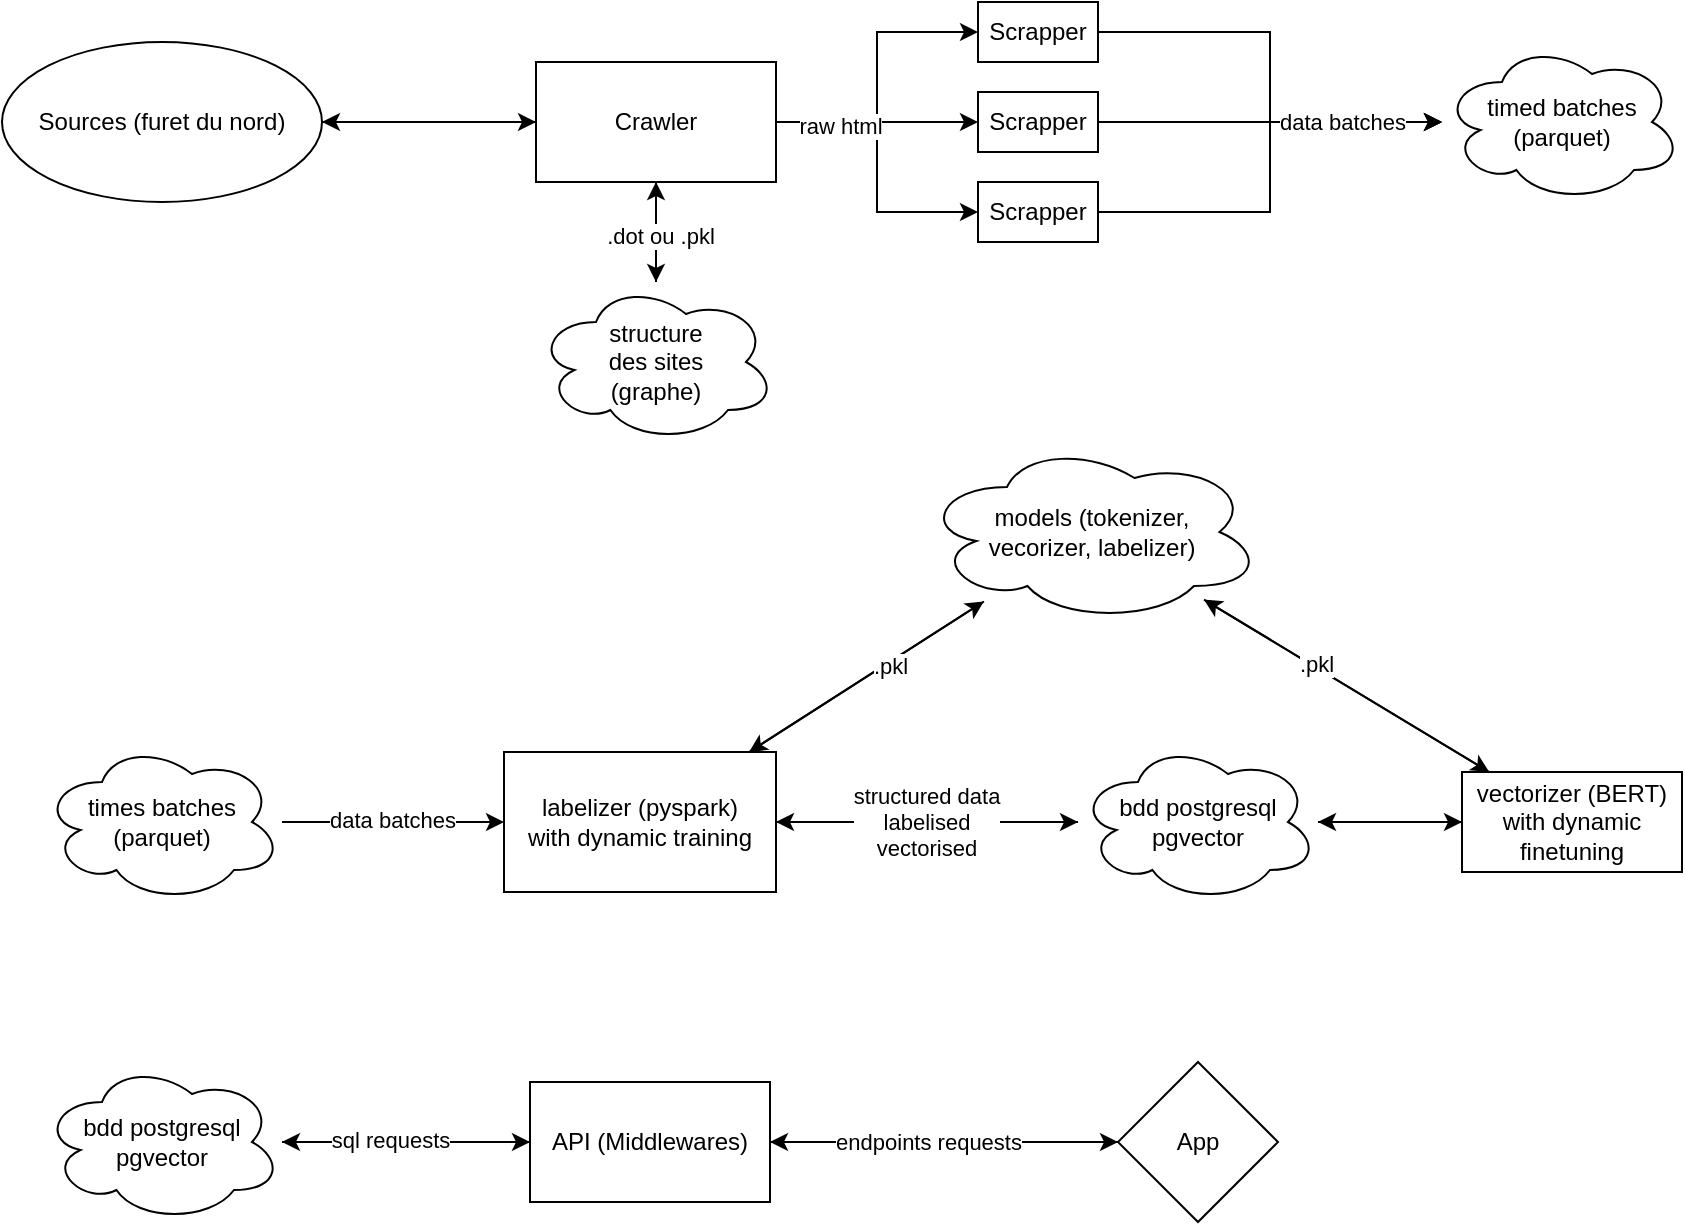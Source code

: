 <mxfile>
    <diagram name="Page-1" id="4zGULIVp54DAT3SwaUJn">
        <mxGraphModel dx="1138" dy="423" grid="1" gridSize="10" guides="1" tooltips="1" connect="1" arrows="1" fold="1" page="1" pageScale="1" pageWidth="827" pageHeight="1169" math="0" shadow="0">
            <root>
                <mxCell id="0"/>
                <mxCell id="1" parent="0"/>
                <mxCell id="d6wwWKN0yPh-nwIEGt-k-3" style="edgeStyle=orthogonalEdgeStyle;rounded=0;orthogonalLoop=1;jettySize=auto;html=1;entryX=0;entryY=0.5;entryDx=0;entryDy=0;" parent="1" source="d6wwWKN0yPh-nwIEGt-k-1" target="d6wwWKN0yPh-nwIEGt-k-2" edge="1">
                    <mxGeometry relative="1" as="geometry"/>
                </mxCell>
                <mxCell id="d6wwWKN0yPh-nwIEGt-k-1" value="Sources (furet du nord)" style="ellipse;whiteSpace=wrap;html=1;" parent="1" vertex="1">
                    <mxGeometry x="20" y="200" width="160" height="80" as="geometry"/>
                </mxCell>
                <mxCell id="d6wwWKN0yPh-nwIEGt-k-5" style="edgeStyle=orthogonalEdgeStyle;rounded=0;orthogonalLoop=1;jettySize=auto;html=1;" parent="1" source="d6wwWKN0yPh-nwIEGt-k-2" target="d6wwWKN0yPh-nwIEGt-k-1" edge="1">
                    <mxGeometry relative="1" as="geometry"/>
                </mxCell>
                <mxCell id="d6wwWKN0yPh-nwIEGt-k-7" style="edgeStyle=orthogonalEdgeStyle;rounded=0;orthogonalLoop=1;jettySize=auto;html=1;" parent="1" source="d6wwWKN0yPh-nwIEGt-k-2" target="d6wwWKN0yPh-nwIEGt-k-6" edge="1">
                    <mxGeometry relative="1" as="geometry"/>
                </mxCell>
                <mxCell id="d6wwWKN0yPh-nwIEGt-k-14" style="edgeStyle=orthogonalEdgeStyle;rounded=0;orthogonalLoop=1;jettySize=auto;html=1;" parent="1" source="d6wwWKN0yPh-nwIEGt-k-2" target="d6wwWKN0yPh-nwIEGt-k-10" edge="1">
                    <mxGeometry relative="1" as="geometry"/>
                </mxCell>
                <mxCell id="d6wwWKN0yPh-nwIEGt-k-15" style="edgeStyle=orthogonalEdgeStyle;rounded=0;orthogonalLoop=1;jettySize=auto;html=1;" parent="1" source="d6wwWKN0yPh-nwIEGt-k-2" target="d6wwWKN0yPh-nwIEGt-k-11" edge="1">
                    <mxGeometry relative="1" as="geometry"/>
                </mxCell>
                <mxCell id="d6wwWKN0yPh-nwIEGt-k-16" style="edgeStyle=orthogonalEdgeStyle;rounded=0;orthogonalLoop=1;jettySize=auto;html=1;" parent="1" source="d6wwWKN0yPh-nwIEGt-k-2" target="d6wwWKN0yPh-nwIEGt-k-12" edge="1">
                    <mxGeometry relative="1" as="geometry"/>
                </mxCell>
                <mxCell id="d6wwWKN0yPh-nwIEGt-k-17" value="raw html" style="edgeLabel;html=1;align=center;verticalAlign=middle;resizable=0;points=[];" parent="d6wwWKN0yPh-nwIEGt-k-16" vertex="1" connectable="0">
                    <mxGeometry x="-0.559" y="-2" relative="1" as="geometry">
                        <mxPoint as="offset"/>
                    </mxGeometry>
                </mxCell>
                <mxCell id="d6wwWKN0yPh-nwIEGt-k-2" value="Crawler" style="rounded=0;whiteSpace=wrap;html=1;" parent="1" vertex="1">
                    <mxGeometry x="287" y="210" width="120" height="60" as="geometry"/>
                </mxCell>
                <mxCell id="d6wwWKN0yPh-nwIEGt-k-8" style="edgeStyle=orthogonalEdgeStyle;rounded=0;orthogonalLoop=1;jettySize=auto;html=1;" parent="1" source="d6wwWKN0yPh-nwIEGt-k-6" target="d6wwWKN0yPh-nwIEGt-k-2" edge="1">
                    <mxGeometry relative="1" as="geometry"/>
                </mxCell>
                <mxCell id="d6wwWKN0yPh-nwIEGt-k-9" value=".dot ou .pkl" style="edgeLabel;html=1;align=center;verticalAlign=middle;resizable=0;points=[];" parent="d6wwWKN0yPh-nwIEGt-k-8" vertex="1" connectable="0">
                    <mxGeometry x="-0.08" y="-2" relative="1" as="geometry">
                        <mxPoint as="offset"/>
                    </mxGeometry>
                </mxCell>
                <mxCell id="d6wwWKN0yPh-nwIEGt-k-6" value="structure&lt;br&gt;des sites&lt;br&gt;(graphe)" style="ellipse;shape=cloud;whiteSpace=wrap;html=1;" parent="1" vertex="1">
                    <mxGeometry x="287" y="320" width="120" height="80" as="geometry"/>
                </mxCell>
                <mxCell id="d6wwWKN0yPh-nwIEGt-k-21" style="edgeStyle=orthogonalEdgeStyle;rounded=0;orthogonalLoop=1;jettySize=auto;html=1;" parent="1" source="d6wwWKN0yPh-nwIEGt-k-10" target="d6wwWKN0yPh-nwIEGt-k-20" edge="1">
                    <mxGeometry relative="1" as="geometry"/>
                </mxCell>
                <mxCell id="d6wwWKN0yPh-nwIEGt-k-10" value="Scrapper" style="rounded=0;whiteSpace=wrap;html=1;" parent="1" vertex="1">
                    <mxGeometry x="508" y="180" width="60" height="30" as="geometry"/>
                </mxCell>
                <mxCell id="d6wwWKN0yPh-nwIEGt-k-22" style="edgeStyle=orthogonalEdgeStyle;rounded=0;orthogonalLoop=1;jettySize=auto;html=1;" parent="1" source="d6wwWKN0yPh-nwIEGt-k-11" target="d6wwWKN0yPh-nwIEGt-k-20" edge="1">
                    <mxGeometry relative="1" as="geometry"/>
                </mxCell>
                <mxCell id="d6wwWKN0yPh-nwIEGt-k-11" value="Scrapper" style="rounded=0;whiteSpace=wrap;html=1;" parent="1" vertex="1">
                    <mxGeometry x="508" y="225" width="60" height="30" as="geometry"/>
                </mxCell>
                <mxCell id="d6wwWKN0yPh-nwIEGt-k-23" style="edgeStyle=orthogonalEdgeStyle;rounded=0;orthogonalLoop=1;jettySize=auto;html=1;" parent="1" source="d6wwWKN0yPh-nwIEGt-k-12" target="d6wwWKN0yPh-nwIEGt-k-20" edge="1">
                    <mxGeometry relative="1" as="geometry"/>
                </mxCell>
                <mxCell id="d6wwWKN0yPh-nwIEGt-k-36" value="data batches" style="edgeLabel;html=1;align=center;verticalAlign=middle;resizable=0;points=[];" parent="d6wwWKN0yPh-nwIEGt-k-23" vertex="1" connectable="0">
                    <mxGeometry x="0.585" y="-2" relative="1" as="geometry">
                        <mxPoint x="-5" y="-2" as="offset"/>
                    </mxGeometry>
                </mxCell>
                <mxCell id="d6wwWKN0yPh-nwIEGt-k-12" value="Scrapper" style="rounded=0;whiteSpace=wrap;html=1;" parent="1" vertex="1">
                    <mxGeometry x="508" y="270" width="60" height="30" as="geometry"/>
                </mxCell>
                <mxCell id="d6wwWKN0yPh-nwIEGt-k-20" value="timed batches (parquet)" style="ellipse;shape=cloud;whiteSpace=wrap;html=1;" parent="1" vertex="1">
                    <mxGeometry x="740" y="200" width="120" height="80" as="geometry"/>
                </mxCell>
                <mxCell id="d6wwWKN0yPh-nwIEGt-k-27" style="edgeStyle=orthogonalEdgeStyle;rounded=0;orthogonalLoop=1;jettySize=auto;html=1;" parent="1" source="d6wwWKN0yPh-nwIEGt-k-25" target="d6wwWKN0yPh-nwIEGt-k-26" edge="1">
                    <mxGeometry relative="1" as="geometry"/>
                </mxCell>
                <mxCell id="d6wwWKN0yPh-nwIEGt-k-35" value="data batches" style="edgeLabel;html=1;align=center;verticalAlign=middle;resizable=0;points=[];" parent="d6wwWKN0yPh-nwIEGt-k-27" vertex="1" connectable="0">
                    <mxGeometry x="-0.018" y="1" relative="1" as="geometry">
                        <mxPoint as="offset"/>
                    </mxGeometry>
                </mxCell>
                <mxCell id="d6wwWKN0yPh-nwIEGt-k-25" value="times batches (parquet)" style="ellipse;shape=cloud;whiteSpace=wrap;html=1;" parent="1" vertex="1">
                    <mxGeometry x="40" y="550" width="120" height="80" as="geometry"/>
                </mxCell>
                <mxCell id="d6wwWKN0yPh-nwIEGt-k-29" style="edgeStyle=orthogonalEdgeStyle;rounded=0;orthogonalLoop=1;jettySize=auto;html=1;" parent="1" source="d6wwWKN0yPh-nwIEGt-k-26" target="d6wwWKN0yPh-nwIEGt-k-28" edge="1">
                    <mxGeometry relative="1" as="geometry"/>
                </mxCell>
                <mxCell id="6" style="edgeStyle=none;html=1;" edge="1" parent="1" source="d6wwWKN0yPh-nwIEGt-k-26" target="2">
                    <mxGeometry relative="1" as="geometry"/>
                </mxCell>
                <mxCell id="d6wwWKN0yPh-nwIEGt-k-26" value="labelizer (pyspark)&lt;br&gt;with dynamic training" style="rounded=0;whiteSpace=wrap;html=1;" parent="1" vertex="1">
                    <mxGeometry x="271" y="555" width="136" height="70" as="geometry"/>
                </mxCell>
                <mxCell id="d6wwWKN0yPh-nwIEGt-k-30" style="edgeStyle=orthogonalEdgeStyle;rounded=0;orthogonalLoop=1;jettySize=auto;html=1;" parent="1" source="d6wwWKN0yPh-nwIEGt-k-28" target="d6wwWKN0yPh-nwIEGt-k-26" edge="1">
                    <mxGeometry relative="1" as="geometry"/>
                </mxCell>
                <mxCell id="d6wwWKN0yPh-nwIEGt-k-34" value="structured data&lt;div&gt;labelised&lt;/div&gt;&lt;div&gt;vectorised&lt;/div&gt;" style="edgeLabel;html=1;align=center;verticalAlign=middle;resizable=0;points=[];" parent="d6wwWKN0yPh-nwIEGt-k-30" vertex="1" connectable="0">
                    <mxGeometry x="0.255" y="1" relative="1" as="geometry">
                        <mxPoint x="19" y="-1" as="offset"/>
                    </mxGeometry>
                </mxCell>
                <mxCell id="d6wwWKN0yPh-nwIEGt-k-44" style="edgeStyle=orthogonalEdgeStyle;rounded=0;orthogonalLoop=1;jettySize=auto;html=1;" parent="1" source="d6wwWKN0yPh-nwIEGt-k-28" target="d6wwWKN0yPh-nwIEGt-k-42" edge="1">
                    <mxGeometry relative="1" as="geometry"/>
                </mxCell>
                <mxCell id="d6wwWKN0yPh-nwIEGt-k-28" value="bdd postgresql&lt;div&gt;pgvector&lt;/div&gt;" style="ellipse;shape=cloud;whiteSpace=wrap;html=1;" parent="1" vertex="1">
                    <mxGeometry x="558" y="550" width="120" height="80" as="geometry"/>
                </mxCell>
                <mxCell id="d6wwWKN0yPh-nwIEGt-k-41" style="edgeStyle=orthogonalEdgeStyle;rounded=0;orthogonalLoop=1;jettySize=auto;html=1;" parent="1" source="d6wwWKN0yPh-nwIEGt-k-37" target="d6wwWKN0yPh-nwIEGt-k-38" edge="1">
                    <mxGeometry relative="1" as="geometry"/>
                </mxCell>
                <mxCell id="d6wwWKN0yPh-nwIEGt-k-37" value="bdd postgresql&lt;div&gt;pgvector&lt;/div&gt;" style="ellipse;shape=cloud;whiteSpace=wrap;html=1;" parent="1" vertex="1">
                    <mxGeometry x="40" y="710" width="120" height="80" as="geometry"/>
                </mxCell>
                <mxCell id="d6wwWKN0yPh-nwIEGt-k-40" style="edgeStyle=orthogonalEdgeStyle;rounded=0;orthogonalLoop=1;jettySize=auto;html=1;" parent="1" source="d6wwWKN0yPh-nwIEGt-k-38" target="d6wwWKN0yPh-nwIEGt-k-37" edge="1">
                    <mxGeometry relative="1" as="geometry"/>
                </mxCell>
                <mxCell id="d6wwWKN0yPh-nwIEGt-k-50" value="sql requests" style="edgeLabel;html=1;align=center;verticalAlign=middle;resizable=0;points=[];" parent="d6wwWKN0yPh-nwIEGt-k-40" vertex="1" connectable="0">
                    <mxGeometry x="0.129" y="-1" relative="1" as="geometry">
                        <mxPoint as="offset"/>
                    </mxGeometry>
                </mxCell>
                <mxCell id="d6wwWKN0yPh-nwIEGt-k-47" style="edgeStyle=orthogonalEdgeStyle;rounded=0;orthogonalLoop=1;jettySize=auto;html=1;" parent="1" source="d6wwWKN0yPh-nwIEGt-k-38" target="d6wwWKN0yPh-nwIEGt-k-46" edge="1">
                    <mxGeometry relative="1" as="geometry"/>
                </mxCell>
                <mxCell id="d6wwWKN0yPh-nwIEGt-k-38" value="API (Middlewares)" style="rounded=0;whiteSpace=wrap;html=1;" parent="1" vertex="1">
                    <mxGeometry x="284" y="720" width="120" height="60" as="geometry"/>
                </mxCell>
                <mxCell id="d6wwWKN0yPh-nwIEGt-k-45" style="edgeStyle=orthogonalEdgeStyle;rounded=0;orthogonalLoop=1;jettySize=auto;html=1;" parent="1" source="d6wwWKN0yPh-nwIEGt-k-42" target="d6wwWKN0yPh-nwIEGt-k-28" edge="1">
                    <mxGeometry relative="1" as="geometry"/>
                </mxCell>
                <mxCell id="4" style="edgeStyle=none;html=1;" edge="1" parent="1" source="d6wwWKN0yPh-nwIEGt-k-42" target="2">
                    <mxGeometry relative="1" as="geometry"/>
                </mxCell>
                <mxCell id="d6wwWKN0yPh-nwIEGt-k-42" value="vectorizer (BERT)&lt;br&gt;with dynamic finetuning" style="rounded=0;whiteSpace=wrap;html=1;" parent="1" vertex="1">
                    <mxGeometry x="750" y="565" width="110" height="50" as="geometry"/>
                </mxCell>
                <mxCell id="d6wwWKN0yPh-nwIEGt-k-48" style="edgeStyle=orthogonalEdgeStyle;rounded=0;orthogonalLoop=1;jettySize=auto;html=1;" parent="1" source="d6wwWKN0yPh-nwIEGt-k-46" target="d6wwWKN0yPh-nwIEGt-k-38" edge="1">
                    <mxGeometry relative="1" as="geometry"/>
                </mxCell>
                <mxCell id="d6wwWKN0yPh-nwIEGt-k-49" value="endpoints requests" style="edgeLabel;html=1;align=center;verticalAlign=middle;resizable=0;points=[];" parent="d6wwWKN0yPh-nwIEGt-k-48" vertex="1" connectable="0">
                    <mxGeometry x="0.294" relative="1" as="geometry">
                        <mxPoint x="17" as="offset"/>
                    </mxGeometry>
                </mxCell>
                <mxCell id="d6wwWKN0yPh-nwIEGt-k-46" value="App" style="rhombus;whiteSpace=wrap;html=1;" parent="1" vertex="1">
                    <mxGeometry x="578" y="710" width="80" height="80" as="geometry"/>
                </mxCell>
                <mxCell id="7" style="edgeStyle=none;html=1;" edge="1" parent="1" source="2" target="d6wwWKN0yPh-nwIEGt-k-26">
                    <mxGeometry relative="1" as="geometry"/>
                </mxCell>
                <mxCell id="9" value=".pkl" style="edgeLabel;html=1;align=center;verticalAlign=middle;resizable=0;points=[];" vertex="1" connectable="0" parent="7">
                    <mxGeometry x="-0.183" y="2" relative="1" as="geometry">
                        <mxPoint as="offset"/>
                    </mxGeometry>
                </mxCell>
                <mxCell id="8" style="edgeStyle=none;html=1;" edge="1" parent="1" source="2" target="d6wwWKN0yPh-nwIEGt-k-42">
                    <mxGeometry relative="1" as="geometry"/>
                </mxCell>
                <mxCell id="10" value=".pkl" style="edgeLabel;html=1;align=center;verticalAlign=middle;resizable=0;points=[];" vertex="1" connectable="0" parent="8">
                    <mxGeometry x="-0.225" y="1" relative="1" as="geometry">
                        <mxPoint y="-1" as="offset"/>
                    </mxGeometry>
                </mxCell>
                <mxCell id="2" value="models (tokenizer,&lt;br&gt;vecorizer, labelizer)" style="ellipse;shape=cloud;whiteSpace=wrap;html=1;" vertex="1" parent="1">
                    <mxGeometry x="480" y="400" width="170" height="90" as="geometry"/>
                </mxCell>
            </root>
        </mxGraphModel>
    </diagram>
</mxfile>